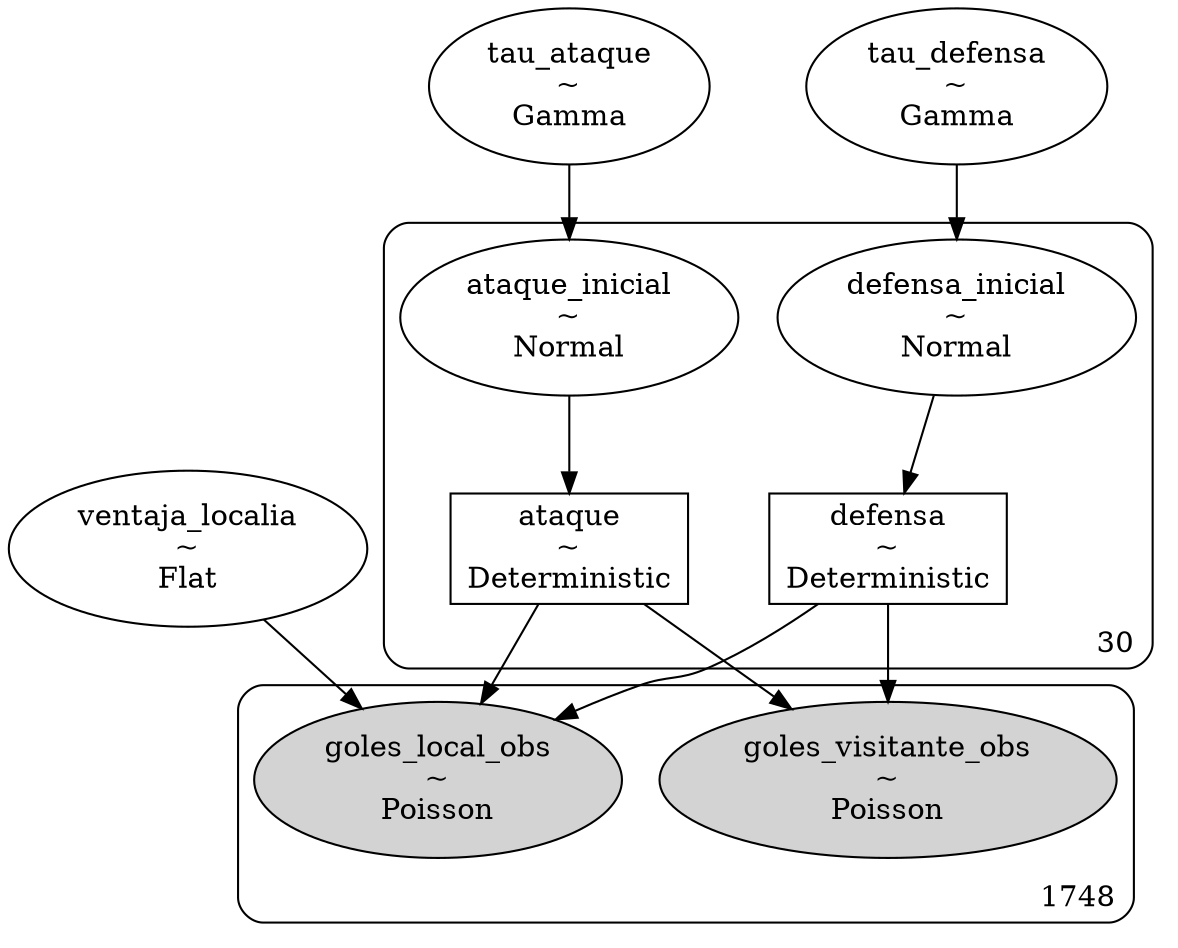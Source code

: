 digraph {
	ventaja_localia [label="ventaja_localia
~
Flat" shape=ellipse]
	tau_ataque [label="tau_ataque
~
Gamma" shape=ellipse]
	tau_defensa [label="tau_defensa
~
Gamma" shape=ellipse]
	subgraph cluster30 {
		ataque_inicial [label="ataque_inicial
~
Normal" shape=ellipse]
		defensa_inicial [label="defensa_inicial
~
Normal" shape=ellipse]
		defensa [label="defensa
~
Deterministic" shape=box]
		ataque [label="ataque
~
Deterministic" shape=box]
		label=30 labeljust=r labelloc=b style=rounded
	}
	subgraph cluster1748 {
		goles_local_obs [label="goles_local_obs
~
Poisson" shape=ellipse style=filled]
		goles_visitante_obs [label="goles_visitante_obs
~
Poisson" shape=ellipse style=filled]
		label=1748 labeljust=r labelloc=b style=rounded
	}
	tau_ataque -> ataque_inicial
	tau_defensa -> defensa_inicial
	ataque_inicial -> ataque
	defensa_inicial -> defensa
	ventaja_localia -> goles_local_obs
	ataque -> goles_local_obs
	defensa -> goles_local_obs
	ataque -> goles_visitante_obs
	defensa -> goles_visitante_obs
}
